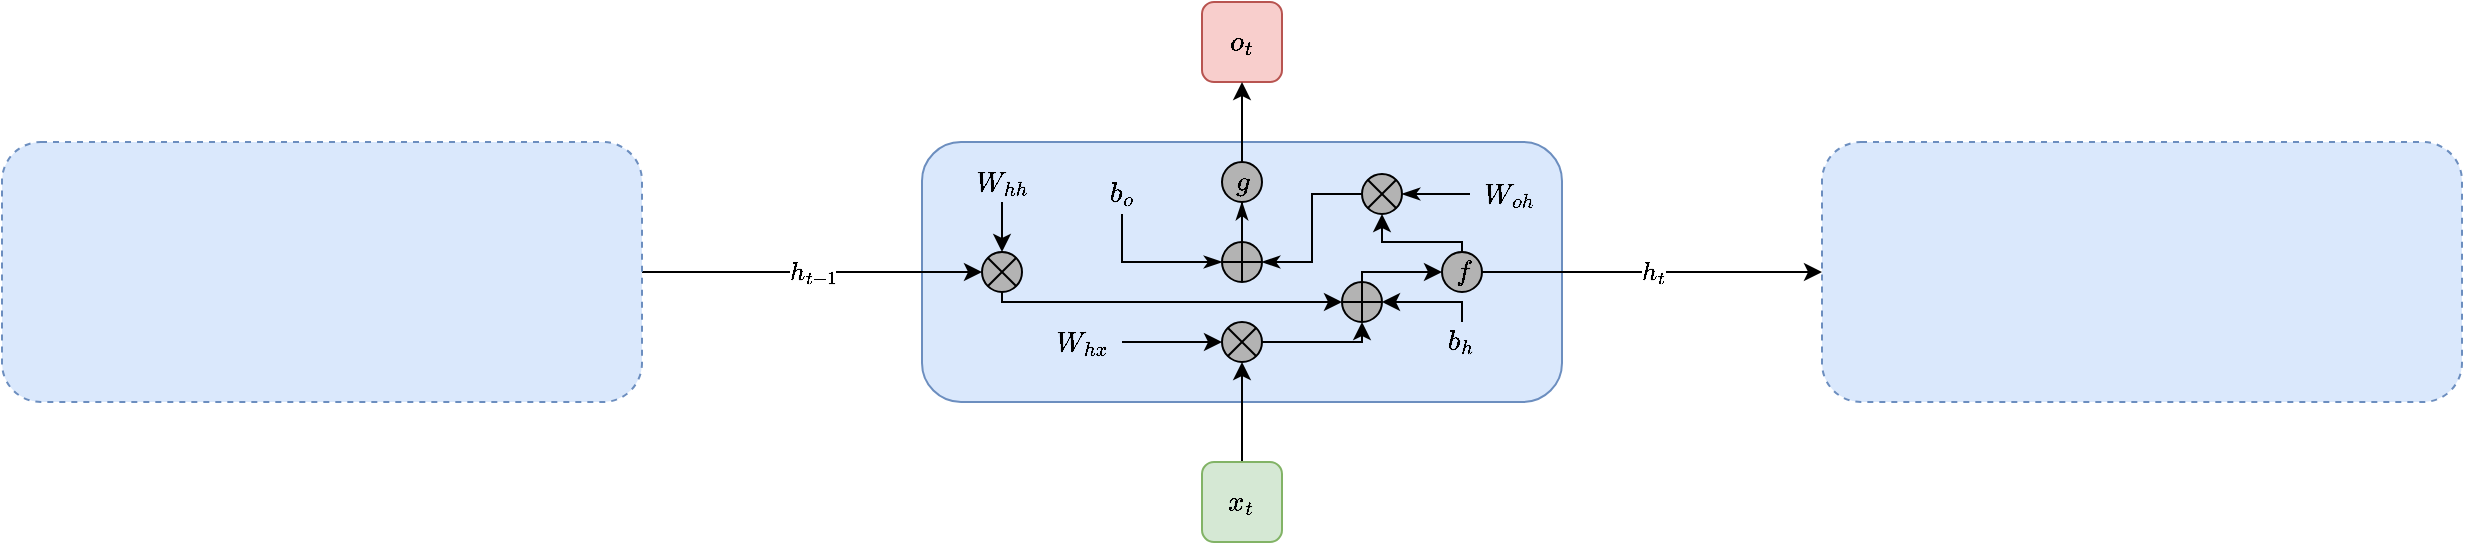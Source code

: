<mxfile compressed="false" version="20.7.4" type="device" pages="2">
  <diagram id="0cUDYOq8ynezP78sWt2X" name="RNN block">
    <mxGraphModel dx="1347" dy="578" grid="1" gridSize="10" guides="1" tooltips="1" connect="1" arrows="1" fold="1" page="1" pageScale="1" pageWidth="827" pageHeight="1169" math="1" shadow="0">
      <root>
        <mxCell id="0" />
        <mxCell id="1" parent="0" />
        <mxCell id="paAdVMozNUKkr-exo0b3-1" value="" style="rounded=1;whiteSpace=wrap;html=1;fillColor=#dae8fc;strokeColor=#6c8ebf;" parent="1" vertex="1">
          <mxGeometry x="310" y="270" width="320" height="130" as="geometry" />
        </mxCell>
        <mxCell id="paAdVMozNUKkr-exo0b3-2" value="$$o_t$$" style="rounded=1;whiteSpace=wrap;html=1;fontStyle=1;fillColor=#f8cecc;strokeColor=#b85450;" parent="1" vertex="1">
          <mxGeometry x="450" y="200" width="40" height="40" as="geometry" />
        </mxCell>
        <mxCell id="paAdVMozNUKkr-exo0b3-6" value="$$h_{t-1}$$" style="edgeStyle=orthogonalEdgeStyle;rounded=0;orthogonalLoop=1;jettySize=auto;html=1;entryX=0;entryY=0.5;entryDx=0;entryDy=0;entryPerimeter=0;" parent="1" source="paAdVMozNUKkr-exo0b3-5" target="paAdVMozNUKkr-exo0b3-10" edge="1">
          <mxGeometry relative="1" as="geometry" />
        </mxCell>
        <mxCell id="paAdVMozNUKkr-exo0b3-5" value="" style="rounded=1;whiteSpace=wrap;html=1;dashed=1;fillColor=#dae8fc;strokeColor=#6c8ebf;" parent="1" vertex="1">
          <mxGeometry x="-150" y="270" width="320" height="130" as="geometry" />
        </mxCell>
        <mxCell id="paAdVMozNUKkr-exo0b3-7" value="" style="rounded=1;whiteSpace=wrap;html=1;dashed=1;fillColor=#dae8fc;strokeColor=#6c8ebf;" parent="1" vertex="1">
          <mxGeometry x="760" y="270" width="320" height="130" as="geometry" />
        </mxCell>
        <mxCell id="paAdVMozNUKkr-exo0b3-14" style="edgeStyle=orthogonalEdgeStyle;rounded=0;orthogonalLoop=1;jettySize=auto;html=1;entryX=0.5;entryY=1;entryDx=0;entryDy=0;entryPerimeter=0;" parent="1" source="paAdVMozNUKkr-exo0b3-9" target="paAdVMozNUKkr-exo0b3-13" edge="1">
          <mxGeometry relative="1" as="geometry" />
        </mxCell>
        <mxCell id="paAdVMozNUKkr-exo0b3-9" value="$$x_t$$" style="rounded=1;whiteSpace=wrap;html=1;fontStyle=1;fillColor=#d5e8d4;strokeColor=#82b366;" parent="1" vertex="1">
          <mxGeometry x="450" y="430" width="40" height="40" as="geometry" />
        </mxCell>
        <mxCell id="paAdVMozNUKkr-exo0b3-20" style="edgeStyle=orthogonalEdgeStyle;rounded=0;orthogonalLoop=1;jettySize=auto;html=1;entryX=0;entryY=0.5;entryDx=0;entryDy=0;entryPerimeter=0;" parent="1" source="paAdVMozNUKkr-exo0b3-10" target="paAdVMozNUKkr-exo0b3-17" edge="1">
          <mxGeometry relative="1" as="geometry">
            <Array as="points">
              <mxPoint x="350" y="350" />
            </Array>
          </mxGeometry>
        </mxCell>
        <mxCell id="paAdVMozNUKkr-exo0b3-10" value="" style="verticalLabelPosition=bottom;verticalAlign=top;html=1;shape=mxgraph.flowchart.or;fillColor=#B3B3B3;" parent="1" vertex="1">
          <mxGeometry x="340" y="325" width="20" height="20" as="geometry" />
        </mxCell>
        <mxCell id="paAdVMozNUKkr-exo0b3-12" style="edgeStyle=orthogonalEdgeStyle;rounded=0;orthogonalLoop=1;jettySize=auto;html=1;entryX=0.5;entryY=0;entryDx=0;entryDy=0;entryPerimeter=0;" parent="1" source="paAdVMozNUKkr-exo0b3-11" target="paAdVMozNUKkr-exo0b3-10" edge="1">
          <mxGeometry relative="1" as="geometry" />
        </mxCell>
        <mxCell id="paAdVMozNUKkr-exo0b3-11" value="$$W_{hh}$$" style="text;html=1;strokeColor=none;fillColor=none;align=center;verticalAlign=middle;whiteSpace=wrap;rounded=0;" parent="1" vertex="1">
          <mxGeometry x="330" y="280" width="40" height="20" as="geometry" />
        </mxCell>
        <mxCell id="7rlebU14XDJ5rUpBGYFI-1" style="edgeStyle=orthogonalEdgeStyle;rounded=0;orthogonalLoop=1;jettySize=auto;html=1;entryX=0.5;entryY=1;entryDx=0;entryDy=0;entryPerimeter=0;" edge="1" parent="1" source="paAdVMozNUKkr-exo0b3-13" target="paAdVMozNUKkr-exo0b3-17">
          <mxGeometry relative="1" as="geometry">
            <Array as="points">
              <mxPoint x="530" y="370" />
            </Array>
          </mxGeometry>
        </mxCell>
        <mxCell id="paAdVMozNUKkr-exo0b3-13" value="" style="verticalLabelPosition=bottom;verticalAlign=top;html=1;shape=mxgraph.flowchart.or;fillColor=#B3B3B3;" parent="1" vertex="1">
          <mxGeometry x="460" y="360" width="20" height="20" as="geometry" />
        </mxCell>
        <mxCell id="paAdVMozNUKkr-exo0b3-16" style="edgeStyle=orthogonalEdgeStyle;rounded=0;orthogonalLoop=1;jettySize=auto;html=1;entryX=0;entryY=0.5;entryDx=0;entryDy=0;entryPerimeter=0;" parent="1" source="paAdVMozNUKkr-exo0b3-15" target="paAdVMozNUKkr-exo0b3-13" edge="1">
          <mxGeometry relative="1" as="geometry" />
        </mxCell>
        <mxCell id="paAdVMozNUKkr-exo0b3-15" value="$$W_{hx}$$" style="text;html=1;strokeColor=none;fillColor=none;align=center;verticalAlign=middle;whiteSpace=wrap;rounded=0;" parent="1" vertex="1">
          <mxGeometry x="370" y="360" width="40" height="20" as="geometry" />
        </mxCell>
        <mxCell id="paAdVMozNUKkr-exo0b3-24" style="edgeStyle=orthogonalEdgeStyle;rounded=0;orthogonalLoop=1;jettySize=auto;html=1;entryX=0;entryY=0.5;entryDx=0;entryDy=0;entryPerimeter=0;" parent="1" source="paAdVMozNUKkr-exo0b3-17" target="paAdVMozNUKkr-exo0b3-22" edge="1">
          <mxGeometry relative="1" as="geometry">
            <Array as="points">
              <mxPoint x="530" y="335" />
            </Array>
          </mxGeometry>
        </mxCell>
        <mxCell id="paAdVMozNUKkr-exo0b3-17" value="" style="verticalLabelPosition=bottom;verticalAlign=top;html=1;shape=mxgraph.flowchart.summing_function;fillColor=#B3B3B3;" parent="1" vertex="1">
          <mxGeometry x="520" y="340" width="20" height="20" as="geometry" />
        </mxCell>
        <mxCell id="paAdVMozNUKkr-exo0b3-19" style="edgeStyle=orthogonalEdgeStyle;rounded=0;orthogonalLoop=1;jettySize=auto;html=1;entryX=1;entryY=0.5;entryDx=0;entryDy=0;entryPerimeter=0;exitX=0.5;exitY=0;exitDx=0;exitDy=0;" parent="1" source="paAdVMozNUKkr-exo0b3-18" target="paAdVMozNUKkr-exo0b3-17" edge="1">
          <mxGeometry relative="1" as="geometry">
            <Array as="points">
              <mxPoint x="580" y="350" />
            </Array>
          </mxGeometry>
        </mxCell>
        <mxCell id="paAdVMozNUKkr-exo0b3-18" value="$$b_h$$" style="text;html=1;strokeColor=none;fillColor=none;align=center;verticalAlign=middle;whiteSpace=wrap;rounded=0;" parent="1" vertex="1">
          <mxGeometry x="560" y="360" width="40" height="20" as="geometry" />
        </mxCell>
        <mxCell id="paAdVMozNUKkr-exo0b3-26" style="edgeStyle=orthogonalEdgeStyle;rounded=0;orthogonalLoop=1;jettySize=auto;html=1;entryX=0.5;entryY=1;entryDx=0;entryDy=0;entryPerimeter=0;" parent="1" source="paAdVMozNUKkr-exo0b3-22" target="paAdVMozNUKkr-exo0b3-25" edge="1">
          <mxGeometry relative="1" as="geometry">
            <Array as="points">
              <mxPoint x="580" y="320" />
              <mxPoint x="540" y="320" />
            </Array>
          </mxGeometry>
        </mxCell>
        <mxCell id="paAdVMozNUKkr-exo0b3-22" value="$$f$$" style="verticalLabelPosition=middle;verticalAlign=middle;html=1;shape=mxgraph.flowchart.on-page_reference;fillColor=#B3B3B3;labelPosition=center;align=center;" parent="1" vertex="1">
          <mxGeometry x="570" y="325" width="20" height="20" as="geometry" />
        </mxCell>
        <mxCell id="paAdVMozNUKkr-exo0b3-8" value="$$h_t$$" style="edgeStyle=orthogonalEdgeStyle;rounded=0;orthogonalLoop=1;jettySize=auto;html=1;entryX=0;entryY=0.5;entryDx=0;entryDy=0;exitX=1;exitY=0.5;exitDx=0;exitDy=0;exitPerimeter=0;" parent="1" source="paAdVMozNUKkr-exo0b3-22" target="paAdVMozNUKkr-exo0b3-7" edge="1">
          <mxGeometry relative="1" as="geometry" />
        </mxCell>
        <mxCell id="paAdVMozNUKkr-exo0b3-30" style="edgeStyle=orthogonalEdgeStyle;rounded=0;orthogonalLoop=1;jettySize=auto;html=1;entryX=1;entryY=0.5;entryDx=0;entryDy=0;entryPerimeter=0;endArrow=classicThin;endFill=1;" parent="1" source="paAdVMozNUKkr-exo0b3-25" target="paAdVMozNUKkr-exo0b3-29" edge="1">
          <mxGeometry relative="1" as="geometry" />
        </mxCell>
        <mxCell id="paAdVMozNUKkr-exo0b3-25" value="" style="verticalLabelPosition=bottom;verticalAlign=top;html=1;shape=mxgraph.flowchart.or;fillColor=#B3B3B3;" parent="1" vertex="1">
          <mxGeometry x="530" y="286" width="20" height="20" as="geometry" />
        </mxCell>
        <mxCell id="paAdVMozNUKkr-exo0b3-28" style="edgeStyle=orthogonalEdgeStyle;rounded=0;orthogonalLoop=1;jettySize=auto;html=1;entryX=1;entryY=0.5;entryDx=0;entryDy=0;entryPerimeter=0;endArrow=classicThin;endFill=1;" parent="1" source="paAdVMozNUKkr-exo0b3-27" target="paAdVMozNUKkr-exo0b3-25" edge="1">
          <mxGeometry relative="1" as="geometry" />
        </mxCell>
        <mxCell id="paAdVMozNUKkr-exo0b3-27" value="$$W_{oh}$$" style="text;html=1;strokeColor=none;fillColor=none;align=center;verticalAlign=middle;whiteSpace=wrap;rounded=0;" parent="1" vertex="1">
          <mxGeometry x="584" y="286" width="40" height="20" as="geometry" />
        </mxCell>
        <mxCell id="paAdVMozNUKkr-exo0b3-34" style="edgeStyle=orthogonalEdgeStyle;rounded=0;orthogonalLoop=1;jettySize=auto;html=1;entryX=0.5;entryY=1;entryDx=0;entryDy=0;entryPerimeter=0;endArrow=classicThin;endFill=1;" parent="1" source="paAdVMozNUKkr-exo0b3-29" target="paAdVMozNUKkr-exo0b3-33" edge="1">
          <mxGeometry relative="1" as="geometry" />
        </mxCell>
        <mxCell id="paAdVMozNUKkr-exo0b3-29" value="" style="verticalLabelPosition=bottom;verticalAlign=top;html=1;shape=mxgraph.flowchart.summing_function;fillColor=#B3B3B3;" parent="1" vertex="1">
          <mxGeometry x="460" y="320" width="20" height="20" as="geometry" />
        </mxCell>
        <mxCell id="paAdVMozNUKkr-exo0b3-32" style="edgeStyle=orthogonalEdgeStyle;rounded=0;orthogonalLoop=1;jettySize=auto;html=1;entryX=0;entryY=0.5;entryDx=0;entryDy=0;entryPerimeter=0;endArrow=classicThin;endFill=1;" parent="1" source="paAdVMozNUKkr-exo0b3-31" target="paAdVMozNUKkr-exo0b3-29" edge="1">
          <mxGeometry relative="1" as="geometry">
            <Array as="points">
              <mxPoint x="410" y="330" />
            </Array>
          </mxGeometry>
        </mxCell>
        <mxCell id="paAdVMozNUKkr-exo0b3-31" value="$$b_o$$" style="text;html=1;strokeColor=none;fillColor=none;align=center;verticalAlign=middle;whiteSpace=wrap;rounded=0;" parent="1" vertex="1">
          <mxGeometry x="390" y="286" width="40" height="20" as="geometry" />
        </mxCell>
        <mxCell id="paAdVMozNUKkr-exo0b3-33" value="$$g$$" style="verticalLabelPosition=middle;verticalAlign=middle;html=1;shape=mxgraph.flowchart.on-page_reference;fillColor=#B3B3B3;labelPosition=center;align=center;" parent="1" vertex="1">
          <mxGeometry x="460" y="280" width="20" height="20" as="geometry" />
        </mxCell>
        <mxCell id="paAdVMozNUKkr-exo0b3-3" style="edgeStyle=orthogonalEdgeStyle;rounded=0;orthogonalLoop=1;jettySize=auto;html=1;entryX=0.5;entryY=1;entryDx=0;entryDy=0;exitX=0.5;exitY=0;exitDx=0;exitDy=0;exitPerimeter=0;" parent="1" source="paAdVMozNUKkr-exo0b3-33" target="paAdVMozNUKkr-exo0b3-2" edge="1">
          <mxGeometry relative="1" as="geometry" />
        </mxCell>
      </root>
    </mxGraphModel>
  </diagram>
  <diagram id="yiIWZkhQWHP75x9b_8al" name="computational graph">
    <mxGraphModel dx="1244" dy="634" grid="1" gridSize="10" guides="1" tooltips="1" connect="1" arrows="1" fold="1" page="1" pageScale="1" pageWidth="827" pageHeight="1169" math="1" shadow="0">
      <root>
        <mxCell id="0" />
        <mxCell id="1" parent="0" />
        <mxCell id="YQQWaHqi_LQkS10ElrP2-49" style="edgeStyle=orthogonalEdgeStyle;rounded=0;orthogonalLoop=1;jettySize=auto;html=1;entryX=0;entryY=0.5;entryDx=0;entryDy=0;" edge="1" parent="1" source="YQQWaHqi_LQkS10ElrP2-1" target="YQQWaHqi_LQkS10ElrP2-48">
          <mxGeometry relative="1" as="geometry" />
        </mxCell>
        <mxCell id="YQQWaHqi_LQkS10ElrP2-1" value="RNN" style="rounded=1;whiteSpace=wrap;html=1;fillColor=#dae8fc;strokeColor=#6c8ebf;" vertex="1" parent="1">
          <mxGeometry x="439" y="290" width="94" height="30" as="geometry" />
        </mxCell>
        <mxCell id="YQQWaHqi_LQkS10ElrP2-68" style="edgeStyle=orthogonalEdgeStyle;rounded=0;orthogonalLoop=1;jettySize=auto;html=1;entryX=0.5;entryY=1;entryDx=0;entryDy=0;" edge="1" parent="1" source="YQQWaHqi_LQkS10ElrP2-2" target="YQQWaHqi_LQkS10ElrP2-67">
          <mxGeometry relative="1" as="geometry" />
        </mxCell>
        <mxCell id="YQQWaHqi_LQkS10ElrP2-2" value="$$o_t$$" style="rounded=1;whiteSpace=wrap;html=1;fontStyle=1;fillColor=#f8cecc;strokeColor=#b85450;" vertex="1" parent="1">
          <mxGeometry x="466" y="220" width="40" height="40" as="geometry" />
        </mxCell>
        <mxCell id="YQQWaHqi_LQkS10ElrP2-3" style="edgeStyle=orthogonalEdgeStyle;rounded=0;orthogonalLoop=1;jettySize=auto;html=1;entryX=0.5;entryY=1;entryDx=0;entryDy=0;" edge="1" parent="1" source="YQQWaHqi_LQkS10ElrP2-4" target="YQQWaHqi_LQkS10ElrP2-1">
          <mxGeometry relative="1" as="geometry">
            <mxPoint x="486" y="380" as="targetPoint" />
          </mxGeometry>
        </mxCell>
        <mxCell id="YQQWaHqi_LQkS10ElrP2-4" value="$$x_t$$" style="rounded=1;whiteSpace=wrap;html=1;fontStyle=1;fillColor=#d5e8d4;strokeColor=#82b366;" vertex="1" parent="1">
          <mxGeometry x="466" y="350" width="40" height="40" as="geometry" />
        </mxCell>
        <mxCell id="YQQWaHqi_LQkS10ElrP2-28" style="edgeStyle=orthogonalEdgeStyle;rounded=0;orthogonalLoop=1;jettySize=auto;html=1;entryX=0.5;entryY=1;entryDx=0;entryDy=0;exitX=0.5;exitY=0;exitDx=0;exitDy=0;" edge="1" parent="1" source="YQQWaHqi_LQkS10ElrP2-1" target="YQQWaHqi_LQkS10ElrP2-2">
          <mxGeometry relative="1" as="geometry">
            <mxPoint x="486" y="280" as="sourcePoint" />
          </mxGeometry>
        </mxCell>
        <mxCell id="YQQWaHqi_LQkS10ElrP2-34" style="edgeStyle=orthogonalEdgeStyle;rounded=0;orthogonalLoop=1;jettySize=auto;html=1;entryX=0;entryY=0.5;entryDx=0;entryDy=0;exitX=1;exitY=0.5;exitDx=0;exitDy=0;" edge="1" parent="1" source="YQQWaHqi_LQkS10ElrP2-29" target="YQQWaHqi_LQkS10ElrP2-1">
          <mxGeometry relative="1" as="geometry">
            <mxPoint x="410" y="305" as="sourcePoint" />
          </mxGeometry>
        </mxCell>
        <mxCell id="YQQWaHqi_LQkS10ElrP2-29" value="RNN" style="rounded=1;whiteSpace=wrap;html=1;fillColor=#dae8fc;strokeColor=#6c8ebf;" vertex="1" parent="1">
          <mxGeometry x="300" y="290" width="94" height="30" as="geometry" />
        </mxCell>
        <mxCell id="YQQWaHqi_LQkS10ElrP2-64" style="edgeStyle=orthogonalEdgeStyle;rounded=0;orthogonalLoop=1;jettySize=auto;html=1;entryX=0.5;entryY=1;entryDx=0;entryDy=0;" edge="1" parent="1" source="YQQWaHqi_LQkS10ElrP2-30" target="YQQWaHqi_LQkS10ElrP2-63">
          <mxGeometry relative="1" as="geometry" />
        </mxCell>
        <mxCell id="YQQWaHqi_LQkS10ElrP2-30" value="$$o_{t-1}$$" style="rounded=1;whiteSpace=wrap;html=1;fontStyle=1;fillColor=#f8cecc;strokeColor=#b85450;" vertex="1" parent="1">
          <mxGeometry x="327" y="220" width="40" height="40" as="geometry" />
        </mxCell>
        <mxCell id="YQQWaHqi_LQkS10ElrP2-31" style="edgeStyle=orthogonalEdgeStyle;rounded=0;orthogonalLoop=1;jettySize=auto;html=1;entryX=0.5;entryY=1;entryDx=0;entryDy=0;" edge="1" parent="1" source="YQQWaHqi_LQkS10ElrP2-32" target="YQQWaHqi_LQkS10ElrP2-29">
          <mxGeometry relative="1" as="geometry">
            <mxPoint x="347" y="380" as="targetPoint" />
          </mxGeometry>
        </mxCell>
        <mxCell id="YQQWaHqi_LQkS10ElrP2-32" value="$$x_{t-1}$$" style="rounded=1;whiteSpace=wrap;html=1;fontStyle=1;fillColor=#d5e8d4;strokeColor=#82b366;" vertex="1" parent="1">
          <mxGeometry x="327" y="350" width="40" height="40" as="geometry" />
        </mxCell>
        <mxCell id="YQQWaHqi_LQkS10ElrP2-33" style="edgeStyle=orthogonalEdgeStyle;rounded=0;orthogonalLoop=1;jettySize=auto;html=1;entryX=0.5;entryY=1;entryDx=0;entryDy=0;exitX=0.5;exitY=0;exitDx=0;exitDy=0;" edge="1" parent="1" source="YQQWaHqi_LQkS10ElrP2-29" target="YQQWaHqi_LQkS10ElrP2-30">
          <mxGeometry relative="1" as="geometry">
            <mxPoint x="347" y="280" as="sourcePoint" />
          </mxGeometry>
        </mxCell>
        <mxCell id="YQQWaHqi_LQkS10ElrP2-47" style="edgeStyle=orthogonalEdgeStyle;rounded=0;orthogonalLoop=1;jettySize=auto;html=1;entryX=0;entryY=0.5;entryDx=0;entryDy=0;" edge="1" parent="1" source="YQQWaHqi_LQkS10ElrP2-35" target="YQQWaHqi_LQkS10ElrP2-29">
          <mxGeometry relative="1" as="geometry" />
        </mxCell>
        <mxCell id="YQQWaHqi_LQkS10ElrP2-35" value="...." style="text;html=1;strokeColor=none;fillColor=none;align=center;verticalAlign=middle;whiteSpace=wrap;rounded=0;" vertex="1" parent="1">
          <mxGeometry x="210" y="290" width="60" height="30" as="geometry" />
        </mxCell>
        <mxCell id="YQQWaHqi_LQkS10ElrP2-46" style="edgeStyle=orthogonalEdgeStyle;rounded=0;orthogonalLoop=1;jettySize=auto;html=1;" edge="1" parent="1" source="YQQWaHqi_LQkS10ElrP2-41" target="YQQWaHqi_LQkS10ElrP2-35">
          <mxGeometry relative="1" as="geometry" />
        </mxCell>
        <mxCell id="YQQWaHqi_LQkS10ElrP2-41" value="RNN" style="rounded=1;whiteSpace=wrap;html=1;fillColor=#dae8fc;strokeColor=#6c8ebf;" vertex="1" parent="1">
          <mxGeometry x="90" y="290" width="94" height="30" as="geometry" />
        </mxCell>
        <mxCell id="YQQWaHqi_LQkS10ElrP2-58" style="edgeStyle=orthogonalEdgeStyle;rounded=0;orthogonalLoop=1;jettySize=auto;html=1;entryX=0.5;entryY=1;entryDx=0;entryDy=0;" edge="1" parent="1" source="YQQWaHqi_LQkS10ElrP2-42" target="YQQWaHqi_LQkS10ElrP2-57">
          <mxGeometry relative="1" as="geometry" />
        </mxCell>
        <mxCell id="YQQWaHqi_LQkS10ElrP2-42" value="$$o_1$$" style="rounded=1;whiteSpace=wrap;html=1;fontStyle=1;fillColor=#f8cecc;strokeColor=#b85450;" vertex="1" parent="1">
          <mxGeometry x="117" y="220" width="40" height="40" as="geometry" />
        </mxCell>
        <mxCell id="YQQWaHqi_LQkS10ElrP2-43" style="edgeStyle=orthogonalEdgeStyle;rounded=0;orthogonalLoop=1;jettySize=auto;html=1;entryX=0.5;entryY=1;entryDx=0;entryDy=0;" edge="1" parent="1" source="YQQWaHqi_LQkS10ElrP2-44" target="YQQWaHqi_LQkS10ElrP2-41">
          <mxGeometry relative="1" as="geometry">
            <mxPoint x="137" y="380" as="targetPoint" />
          </mxGeometry>
        </mxCell>
        <mxCell id="YQQWaHqi_LQkS10ElrP2-44" value="$$x_1$$" style="rounded=1;whiteSpace=wrap;html=1;fontStyle=1;fillColor=#d5e8d4;strokeColor=#82b366;" vertex="1" parent="1">
          <mxGeometry x="117" y="350" width="40" height="40" as="geometry" />
        </mxCell>
        <mxCell id="YQQWaHqi_LQkS10ElrP2-45" style="edgeStyle=orthogonalEdgeStyle;rounded=0;orthogonalLoop=1;jettySize=auto;html=1;entryX=0.5;entryY=1;entryDx=0;entryDy=0;exitX=0.5;exitY=0;exitDx=0;exitDy=0;" edge="1" parent="1" source="YQQWaHqi_LQkS10ElrP2-41" target="YQQWaHqi_LQkS10ElrP2-42">
          <mxGeometry relative="1" as="geometry">
            <mxPoint x="137" y="280" as="sourcePoint" />
          </mxGeometry>
        </mxCell>
        <mxCell id="YQQWaHqi_LQkS10ElrP2-55" style="edgeStyle=orthogonalEdgeStyle;rounded=0;orthogonalLoop=1;jettySize=auto;html=1;entryX=0;entryY=0.5;entryDx=0;entryDy=0;" edge="1" parent="1" source="YQQWaHqi_LQkS10ElrP2-48" target="YQQWaHqi_LQkS10ElrP2-50">
          <mxGeometry relative="1" as="geometry" />
        </mxCell>
        <mxCell id="YQQWaHqi_LQkS10ElrP2-48" value="...." style="text;html=1;strokeColor=none;fillColor=none;align=center;verticalAlign=middle;whiteSpace=wrap;rounded=0;" vertex="1" parent="1">
          <mxGeometry x="566" y="290" width="60" height="30" as="geometry" />
        </mxCell>
        <mxCell id="YQQWaHqi_LQkS10ElrP2-50" value="RNN" style="rounded=1;whiteSpace=wrap;html=1;fillColor=#dae8fc;strokeColor=#6c8ebf;" vertex="1" parent="1">
          <mxGeometry x="656" y="290" width="94" height="30" as="geometry" />
        </mxCell>
        <mxCell id="YQQWaHqi_LQkS10ElrP2-72" style="edgeStyle=orthogonalEdgeStyle;rounded=0;orthogonalLoop=1;jettySize=auto;html=1;entryX=0.5;entryY=1;entryDx=0;entryDy=0;" edge="1" parent="1" source="YQQWaHqi_LQkS10ElrP2-51" target="YQQWaHqi_LQkS10ElrP2-71">
          <mxGeometry relative="1" as="geometry" />
        </mxCell>
        <mxCell id="YQQWaHqi_LQkS10ElrP2-51" value="$$o_T$$" style="rounded=1;whiteSpace=wrap;html=1;fontStyle=1;fillColor=#f8cecc;strokeColor=#b85450;" vertex="1" parent="1">
          <mxGeometry x="683" y="220" width="40" height="40" as="geometry" />
        </mxCell>
        <mxCell id="YQQWaHqi_LQkS10ElrP2-52" style="edgeStyle=orthogonalEdgeStyle;rounded=0;orthogonalLoop=1;jettySize=auto;html=1;entryX=0.5;entryY=1;entryDx=0;entryDy=0;" edge="1" parent="1" source="YQQWaHqi_LQkS10ElrP2-53" target="YQQWaHqi_LQkS10ElrP2-50">
          <mxGeometry relative="1" as="geometry">
            <mxPoint x="703" y="380" as="targetPoint" />
          </mxGeometry>
        </mxCell>
        <mxCell id="YQQWaHqi_LQkS10ElrP2-53" value="$$x_T$$" style="rounded=1;whiteSpace=wrap;html=1;fontStyle=1;fillColor=#d5e8d4;strokeColor=#82b366;" vertex="1" parent="1">
          <mxGeometry x="683" y="350" width="40" height="40" as="geometry" />
        </mxCell>
        <mxCell id="YQQWaHqi_LQkS10ElrP2-54" style="edgeStyle=orthogonalEdgeStyle;rounded=0;orthogonalLoop=1;jettySize=auto;html=1;entryX=0.5;entryY=1;entryDx=0;entryDy=0;exitX=0.5;exitY=0;exitDx=0;exitDy=0;" edge="1" parent="1" source="YQQWaHqi_LQkS10ElrP2-50" target="YQQWaHqi_LQkS10ElrP2-51">
          <mxGeometry relative="1" as="geometry">
            <mxPoint x="703" y="280" as="sourcePoint" />
          </mxGeometry>
        </mxCell>
        <mxCell id="YQQWaHqi_LQkS10ElrP2-59" style="edgeStyle=orthogonalEdgeStyle;rounded=0;orthogonalLoop=1;jettySize=auto;html=1;entryX=0;entryY=0.5;entryDx=0;entryDy=0;" edge="1" parent="1" source="YQQWaHqi_LQkS10ElrP2-56" target="YQQWaHqi_LQkS10ElrP2-57">
          <mxGeometry relative="1" as="geometry" />
        </mxCell>
        <mxCell id="YQQWaHqi_LQkS10ElrP2-56" value="$$y_1$$" style="rounded=1;whiteSpace=wrap;html=1;fontStyle=1;fillColor=#e1d5e7;strokeColor=#9673a6;" vertex="1" parent="1">
          <mxGeometry x="40" y="126" width="40" height="40" as="geometry" />
        </mxCell>
        <mxCell id="YQQWaHqi_LQkS10ElrP2-74" style="edgeStyle=orthogonalEdgeStyle;rounded=0;orthogonalLoop=1;jettySize=auto;html=1;entryX=0.5;entryY=1;entryDx=0;entryDy=0;" edge="1" parent="1" source="YQQWaHqi_LQkS10ElrP2-57" target="YQQWaHqi_LQkS10ElrP2-73">
          <mxGeometry relative="1" as="geometry">
            <Array as="points">
              <mxPoint x="137" y="90" />
              <mxPoint x="397" y="90" />
            </Array>
          </mxGeometry>
        </mxCell>
        <mxCell id="YQQWaHqi_LQkS10ElrP2-57" value="$$l_1$$" style="ellipse;whiteSpace=wrap;html=1;fontStyle=1;fillColor=#fff2cc;strokeColor=#d6b656;" vertex="1" parent="1">
          <mxGeometry x="114" y="126" width="46" height="40" as="geometry" />
        </mxCell>
        <mxCell id="YQQWaHqi_LQkS10ElrP2-61" style="edgeStyle=orthogonalEdgeStyle;rounded=0;orthogonalLoop=1;jettySize=auto;html=1;entryX=0;entryY=0.5;entryDx=0;entryDy=0;" edge="1" parent="1" source="YQQWaHqi_LQkS10ElrP2-62" target="YQQWaHqi_LQkS10ElrP2-63">
          <mxGeometry relative="1" as="geometry" />
        </mxCell>
        <mxCell id="YQQWaHqi_LQkS10ElrP2-62" value="$$y_{t-1}$$" style="rounded=1;whiteSpace=wrap;html=1;fontStyle=1;fillColor=#e1d5e7;strokeColor=#9673a6;" vertex="1" parent="1">
          <mxGeometry x="250" y="125" width="40" height="40" as="geometry" />
        </mxCell>
        <mxCell id="YQQWaHqi_LQkS10ElrP2-75" style="edgeStyle=orthogonalEdgeStyle;rounded=0;orthogonalLoop=1;jettySize=auto;html=1;" edge="1" parent="1" source="YQQWaHqi_LQkS10ElrP2-63" target="YQQWaHqi_LQkS10ElrP2-73">
          <mxGeometry relative="1" as="geometry" />
        </mxCell>
        <mxCell id="YQQWaHqi_LQkS10ElrP2-63" value="$$l_{t-1}$$" style="ellipse;whiteSpace=wrap;html=1;fontStyle=1;fillColor=#fff2cc;strokeColor=#d6b656;" vertex="1" parent="1">
          <mxGeometry x="324" y="125" width="46" height="40" as="geometry" />
        </mxCell>
        <mxCell id="YQQWaHqi_LQkS10ElrP2-65" style="edgeStyle=orthogonalEdgeStyle;rounded=0;orthogonalLoop=1;jettySize=auto;html=1;entryX=0;entryY=0.5;entryDx=0;entryDy=0;" edge="1" parent="1" source="YQQWaHqi_LQkS10ElrP2-66" target="YQQWaHqi_LQkS10ElrP2-67">
          <mxGeometry relative="1" as="geometry" />
        </mxCell>
        <mxCell id="YQQWaHqi_LQkS10ElrP2-66" value="$$y_t$$" style="rounded=1;whiteSpace=wrap;html=1;fontStyle=1;fillColor=#e1d5e7;strokeColor=#9673a6;" vertex="1" parent="1">
          <mxGeometry x="389" y="126" width="40" height="40" as="geometry" />
        </mxCell>
        <mxCell id="YQQWaHqi_LQkS10ElrP2-76" style="edgeStyle=orthogonalEdgeStyle;rounded=0;orthogonalLoop=1;jettySize=auto;html=1;" edge="1" parent="1" source="YQQWaHqi_LQkS10ElrP2-67" target="YQQWaHqi_LQkS10ElrP2-73">
          <mxGeometry relative="1" as="geometry">
            <Array as="points">
              <mxPoint x="486" y="90" />
              <mxPoint x="397" y="90" />
            </Array>
          </mxGeometry>
        </mxCell>
        <mxCell id="YQQWaHqi_LQkS10ElrP2-67" value="$$l_t$$" style="ellipse;whiteSpace=wrap;html=1;fontStyle=1;fillColor=#fff2cc;strokeColor=#d6b656;" vertex="1" parent="1">
          <mxGeometry x="463" y="126" width="46" height="40" as="geometry" />
        </mxCell>
        <mxCell id="YQQWaHqi_LQkS10ElrP2-69" style="edgeStyle=orthogonalEdgeStyle;rounded=0;orthogonalLoop=1;jettySize=auto;html=1;entryX=0;entryY=0.5;entryDx=0;entryDy=0;" edge="1" parent="1" source="YQQWaHqi_LQkS10ElrP2-70" target="YQQWaHqi_LQkS10ElrP2-71">
          <mxGeometry relative="1" as="geometry" />
        </mxCell>
        <mxCell id="YQQWaHqi_LQkS10ElrP2-70" value="$$y_T$$" style="rounded=1;whiteSpace=wrap;html=1;fontStyle=1;fillColor=#e1d5e7;strokeColor=#9673a6;" vertex="1" parent="1">
          <mxGeometry x="606" y="125" width="40" height="40" as="geometry" />
        </mxCell>
        <mxCell id="YQQWaHqi_LQkS10ElrP2-77" style="edgeStyle=orthogonalEdgeStyle;rounded=0;orthogonalLoop=1;jettySize=auto;html=1;entryX=0.5;entryY=1;entryDx=0;entryDy=0;" edge="1" parent="1" source="YQQWaHqi_LQkS10ElrP2-71" target="YQQWaHqi_LQkS10ElrP2-73">
          <mxGeometry relative="1" as="geometry">
            <Array as="points">
              <mxPoint x="703" y="90" />
              <mxPoint x="397" y="90" />
            </Array>
          </mxGeometry>
        </mxCell>
        <mxCell id="YQQWaHqi_LQkS10ElrP2-71" value="$$l_T$$" style="ellipse;whiteSpace=wrap;html=1;fontStyle=1;fillColor=#fff2cc;strokeColor=#d6b656;" vertex="1" parent="1">
          <mxGeometry x="680" y="125" width="46" height="40" as="geometry" />
        </mxCell>
        <mxCell id="YQQWaHqi_LQkS10ElrP2-73" value="$$L$$" style="ellipse;whiteSpace=wrap;html=1;fillColor=#fff2cc;strokeColor=#d6b656;" vertex="1" parent="1">
          <mxGeometry x="367" y="5" width="60" height="50" as="geometry" />
        </mxCell>
      </root>
    </mxGraphModel>
  </diagram>
</mxfile>
